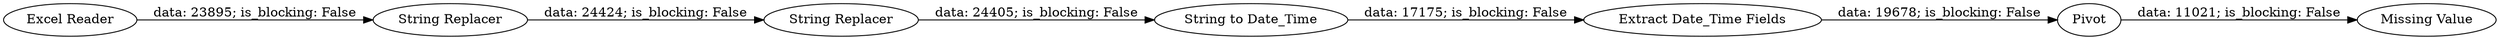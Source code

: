 digraph {
	"-3638689327314427830_4" [label="String Replacer"]
	"-3638689327314427830_3" [label="String Replacer"]
	"-3638689327314427830_5" [label="Extract Date_Time Fields"]
	"-3638689327314427830_8" [label="Missing Value"]
	"-3638689327314427830_2" [label="String to Date_Time"]
	"-3638689327314427830_1" [label="Excel Reader"]
	"-3638689327314427830_7" [label=Pivot]
	"-3638689327314427830_7" -> "-3638689327314427830_8" [label="data: 11021; is_blocking: False"]
	"-3638689327314427830_1" -> "-3638689327314427830_3" [label="data: 23895; is_blocking: False"]
	"-3638689327314427830_5" -> "-3638689327314427830_7" [label="data: 19678; is_blocking: False"]
	"-3638689327314427830_2" -> "-3638689327314427830_5" [label="data: 17175; is_blocking: False"]
	"-3638689327314427830_3" -> "-3638689327314427830_4" [label="data: 24424; is_blocking: False"]
	"-3638689327314427830_4" -> "-3638689327314427830_2" [label="data: 24405; is_blocking: False"]
	rankdir=LR
}
